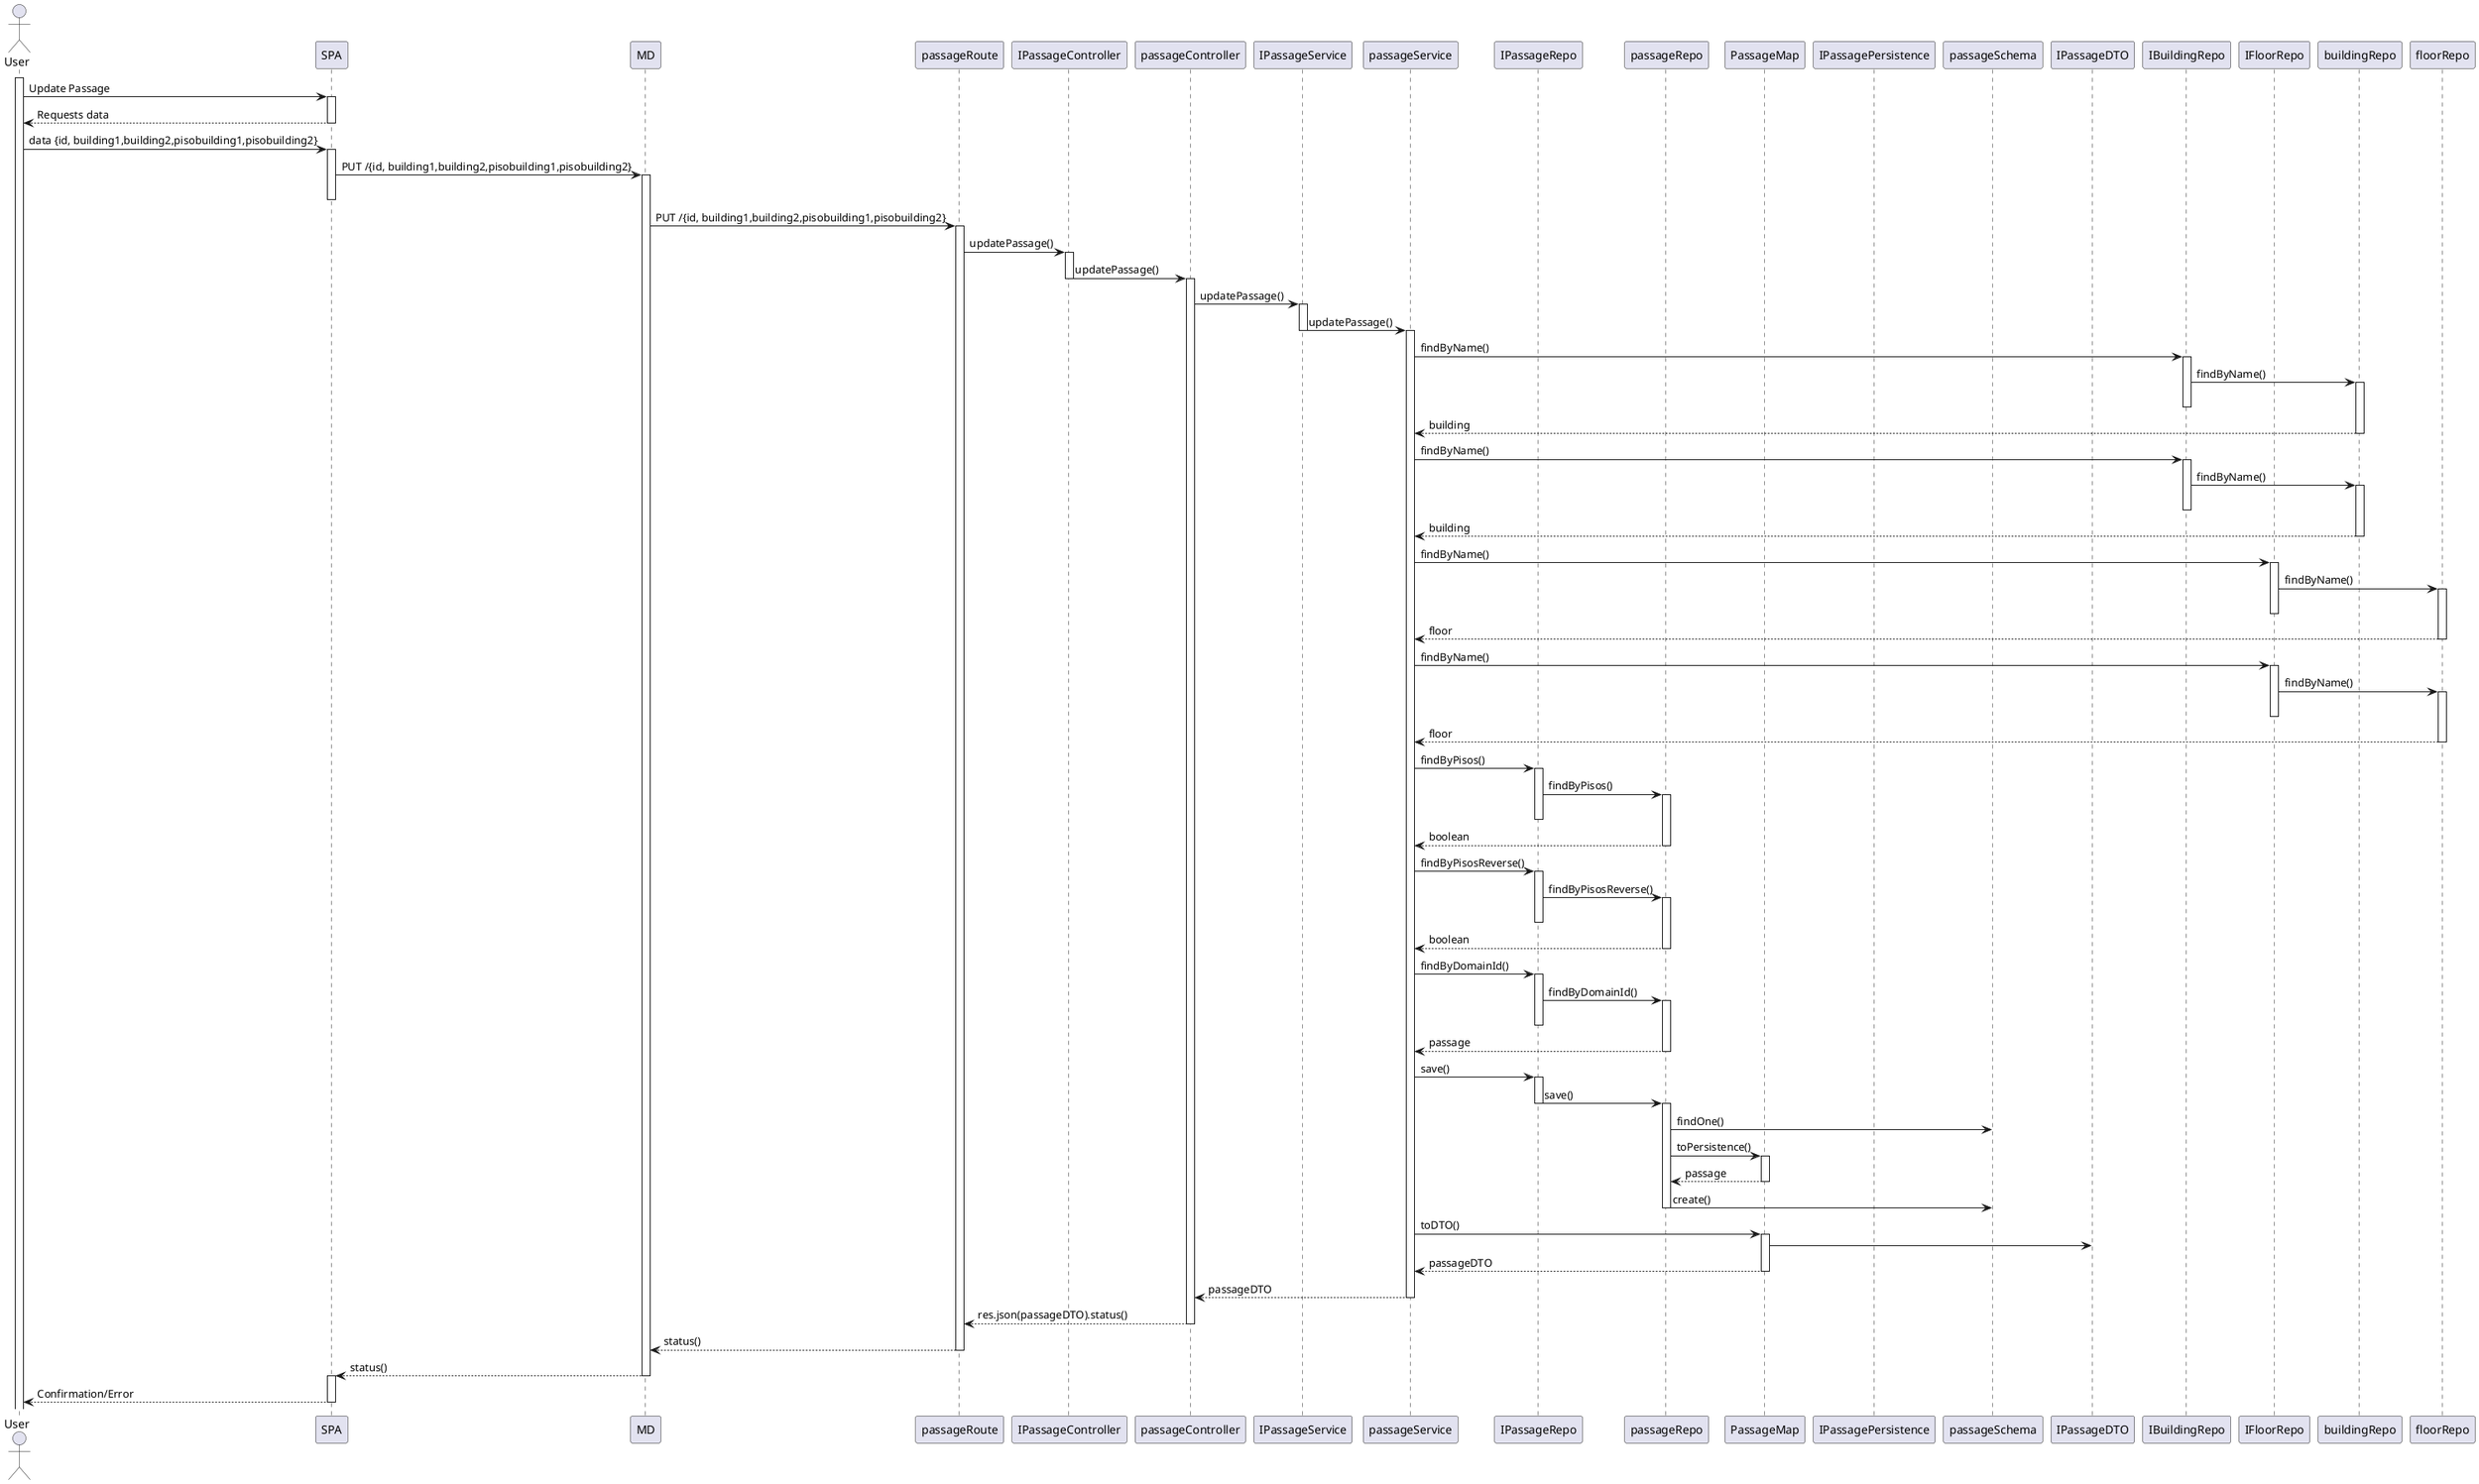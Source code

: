 @startuml
'https://plantuml.com/sequence-diagram

actor User
participant SPA
participant MD
participant passageRoute
participant IPassageController
participant passageController
participant IPassageService
participant passageService
participant IPassageRepo
participant passageRepo
participant PassageMap
participant IPassagePersistence
participant passageSchema
participant IPassageDTO
participant IBuildingRepo
participant IFloorRepo
participant buildingRepo
participant floorRepo

activate User
User ->SPA: Update Passage
activate SPA
SPA --> User : Requests data
deactivate SPA
User -> SPA : data {id, building1,building2,pisobuilding1,pisobuilding2}
activate SPA
SPA -> MD: PUT /{id, building1,building2,pisobuilding1,pisobuilding2}
activate MD
deactivate SPA
MD -> passageRoute: PUT /{id, building1,building2,pisobuilding1,pisobuilding2}
activate passageRoute
passageRoute -> IPassageController : updatePassage()
activate IPassageController
IPassageController -> passageController :  updatePassage()
deactivate IPassageController
activate passageController
passageController -> IPassageService : updatePassage()
activate IPassageService
IPassageService -> passageService : updatePassage()
deactivate IPassageService
activate passageService
passageService -> IBuildingRepo : findByName()
activate IBuildingRepo
IBuildingRepo -> buildingRepo : findByName()
activate buildingRepo
deactivate IBuildingRepo
buildingRepo --> passageService : building
deactivate buildingRepo
passageService -> IBuildingRepo : findByName()
activate IBuildingRepo
IBuildingRepo -> buildingRepo : findByName()
activate buildingRepo
deactivate IBuildingRepo
buildingRepo --> passageService : building
deactivate buildingRepo
passageService -> IFloorRepo : findByName()
activate IFloorRepo
IFloorRepo -> floorRepo: findByName()
activate floorRepo
deactivate IFloorRepo
floorRepo --> passageService : floor
deactivate floorRepo
passageService -> IFloorRepo : findByName()
activate IFloorRepo
IFloorRepo -> floorRepo: findByName()
activate floorRepo
deactivate IFloorRepo
floorRepo --> passageService : floor
deactivate floorRepo
passageService -> IPassageRepo : findByPisos()
activate IPassageRepo
IPassageRepo -> passageRepo : findByPisos()
activate passageRepo
deactivate IPassageRepo
passageRepo --> passageService : boolean
deactivate passageRepo
passageService -> IPassageRepo : findByPisosReverse()
activate IPassageRepo
IPassageRepo -> passageRepo : findByPisosReverse()
activate passageRepo
deactivate IPassageRepo
passageRepo --> passageService : boolean
deactivate passageRepo
passageService -> IPassageRepo : findByDomainId()
activate IPassageRepo
IPassageRepo -> passageRepo : findByDomainId()
activate passageRepo
deactivate IPassageRepo
passageRepo --> passageService : passage
deactivate passageRepo
passageService -> IPassageRepo: save()
activate IPassageRepo
IPassageRepo -> passageRepo : save()
deactivate IPassageRepo
activate passageRepo
passageRepo -> passageSchema : findOne()
passageRepo -> PassageMap : toPersistence()
activate PassageMap
PassageMap --> passageRepo : passage
deactivate PassageMap
passageRepo -> passageSchema: create()
deactivate passageRepo
passageService -> PassageMap : toDTO()
activate PassageMap
PassageMap -> IPassageDTO
PassageMap --> passageService : passageDTO
deactivate PassageMap
passageService --> passageController : passageDTO
deactivate passageService
passageController --> passageRoute : res.json(passageDTO).status()
deactivate passageController
passageRoute --> MD : status()
deactivate passageRoute
MD --> SPA : status()
deactivate MD
activate SPA
SPA --> User : Confirmation/Error
deactivate SPA
@enduml